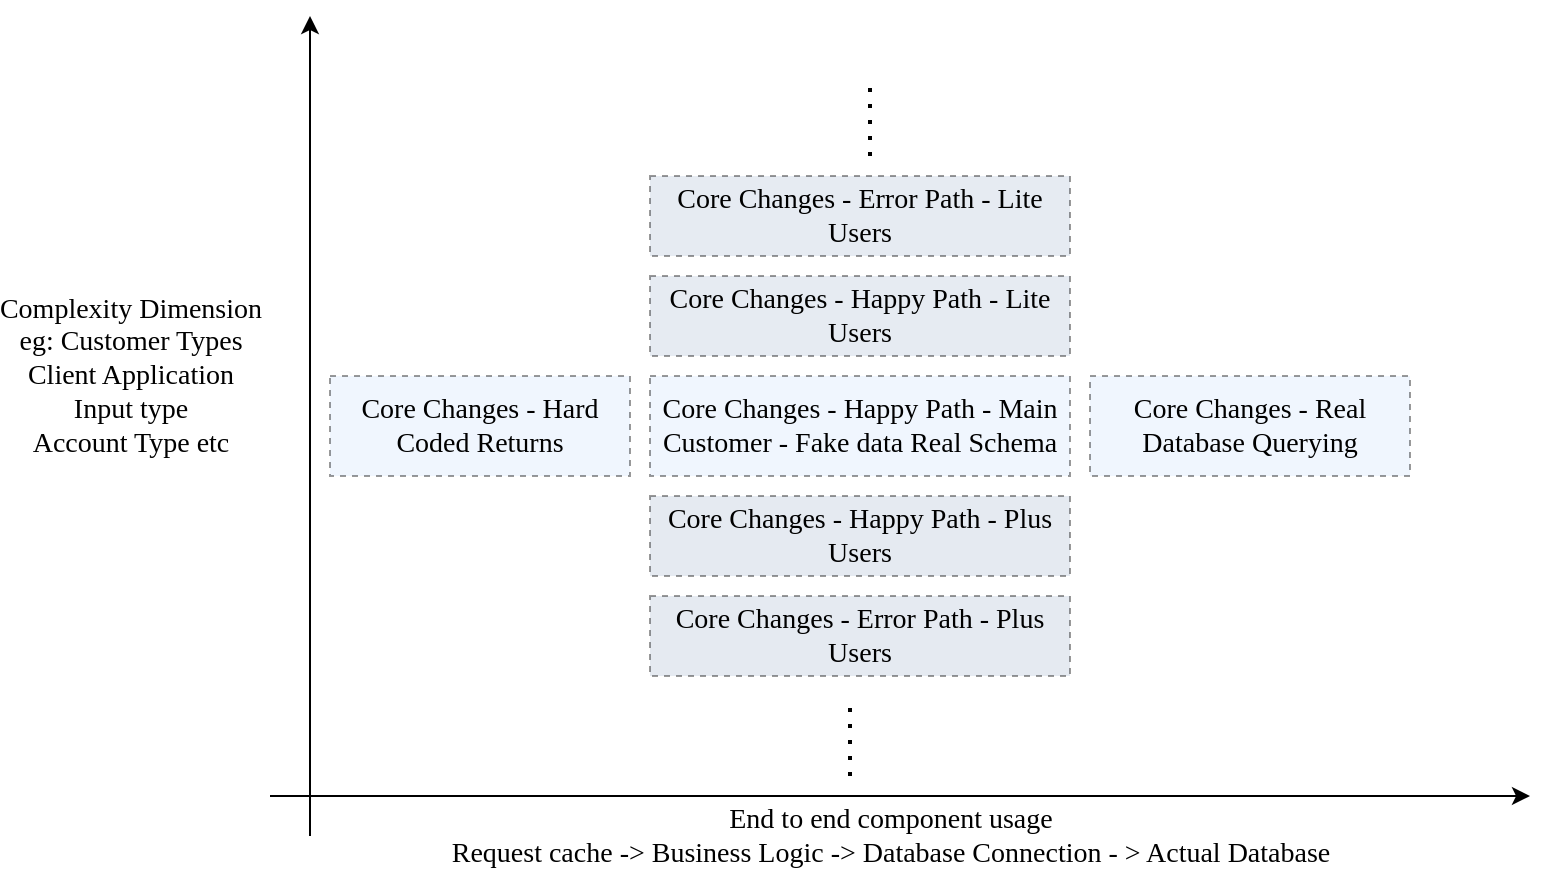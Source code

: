 <mxfile version="21.6.1" type="device">
  <diagram name="Page-1" id="R0ijcDK5WOpKtnAgS2-L">
    <mxGraphModel dx="2896" dy="878" grid="1" gridSize="10" guides="1" tooltips="1" connect="1" arrows="1" fold="1" page="1" pageScale="1" pageWidth="827" pageHeight="1169" math="0" shadow="0">
      <root>
        <mxCell id="0" />
        <mxCell id="1" parent="0" />
        <mxCell id="kBze4jwoGc-237wpM9LA-1" value="Core Changes - Happy Path - Main Customer - Fake data Real Schema" style="whiteSpace=wrap;html=1;fillColor=#dae8fc;strokeColor=default;opacity=40;fontSize=14;dashed=1;fontFamily=Verdana;" parent="1" vertex="1">
          <mxGeometry x="-500" y="200" width="210" height="50" as="geometry" />
        </mxCell>
        <mxCell id="kBze4jwoGc-237wpM9LA-2" value="" style="endArrow=classic;html=1;rounded=0;startArrow=none;startFill=0;endFill=1;fontSize=14;fontFamily=Verdana;" parent="1" edge="1">
          <mxGeometry width="50" height="50" relative="1" as="geometry">
            <mxPoint x="-670" y="430" as="sourcePoint" />
            <mxPoint x="-670" y="20" as="targetPoint" />
          </mxGeometry>
        </mxCell>
        <mxCell id="kBze4jwoGc-237wpM9LA-4" value="Complexity Dimension&lt;br style=&quot;font-size: 14px;&quot;&gt;eg: Customer Types&lt;br style=&quot;font-size: 14px;&quot;&gt;Client Application&lt;br style=&quot;font-size: 14px;&quot;&gt;Input type&lt;br style=&quot;font-size: 14px;&quot;&gt;Account Type etc" style="edgeLabel;html=1;align=center;verticalAlign=middle;resizable=0;points=[];labelBackgroundColor=none;fontSize=14;fontFamily=Verdana;" parent="kBze4jwoGc-237wpM9LA-2" vertex="1" connectable="0">
          <mxGeometry x="0.111" y="-4" relative="1" as="geometry">
            <mxPoint x="-94" y="-2" as="offset" />
          </mxGeometry>
        </mxCell>
        <mxCell id="kBze4jwoGc-237wpM9LA-3" value="" style="endArrow=classic;html=1;rounded=0;endFill=1;fontSize=14;fontFamily=Verdana;" parent="1" edge="1">
          <mxGeometry width="50" height="50" relative="1" as="geometry">
            <mxPoint x="-690" y="410" as="sourcePoint" />
            <mxPoint x="-60" y="410" as="targetPoint" />
          </mxGeometry>
        </mxCell>
        <mxCell id="VICXuckAdETk0HGFT0fn-8" value="End to end component usage&lt;br style=&quot;font-size: 14px;&quot;&gt;Request cache -&amp;gt; Business Logic -&amp;gt; Database Connection - &amp;gt; Actual Database" style="edgeLabel;html=1;align=center;verticalAlign=middle;resizable=0;points=[];labelBackgroundColor=none;fontSize=14;fontFamily=Verdana;" vertex="1" connectable="0" parent="kBze4jwoGc-237wpM9LA-3">
          <mxGeometry x="0.641" y="3" relative="1" as="geometry">
            <mxPoint x="-207" y="23" as="offset" />
          </mxGeometry>
        </mxCell>
        <mxCell id="kBze4jwoGc-237wpM9LA-6" value="Core Changes - Happy Path - Lite Users" style="whiteSpace=wrap;html=1;fillColor=#C0CCDE;strokeColor=default;opacity=40;fontSize=14;dashed=1;fontFamily=Verdana;" parent="1" vertex="1">
          <mxGeometry x="-500" y="150" width="210" height="40" as="geometry" />
        </mxCell>
        <mxCell id="VICXuckAdETk0HGFT0fn-1" value="Core Changes - Happy Path - Plus Users" style="whiteSpace=wrap;html=1;fillColor=#BECADB;strokeColor=default;opacity=40;fontSize=14;dashed=1;fontFamily=Verdana;" vertex="1" parent="1">
          <mxGeometry x="-500" y="260" width="210" height="40" as="geometry" />
        </mxCell>
        <mxCell id="VICXuckAdETk0HGFT0fn-2" value="Core Changes - Error Path - Lite Users" style="whiteSpace=wrap;html=1;fillColor=#C0CCDE;strokeColor=default;opacity=40;fontSize=14;dashed=1;fontFamily=Verdana;" vertex="1" parent="1">
          <mxGeometry x="-500" y="100" width="210" height="40" as="geometry" />
        </mxCell>
        <mxCell id="VICXuckAdETk0HGFT0fn-3" value="Core Changes - Error Path - Plus Users" style="whiteSpace=wrap;html=1;fillColor=#BECADB;strokeColor=default;opacity=40;fontSize=14;dashed=1;fontFamily=Verdana;" vertex="1" parent="1">
          <mxGeometry x="-500" y="310" width="210" height="40" as="geometry" />
        </mxCell>
        <mxCell id="VICXuckAdETk0HGFT0fn-4" value="" style="endArrow=none;dashed=1;html=1;dashPattern=1 3;strokeWidth=2;rounded=0;fontSize=14;fontFamily=Verdana;" edge="1" parent="1">
          <mxGeometry width="50" height="50" relative="1" as="geometry">
            <mxPoint x="-400" y="400" as="sourcePoint" />
            <mxPoint x="-400" y="360" as="targetPoint" />
          </mxGeometry>
        </mxCell>
        <mxCell id="VICXuckAdETk0HGFT0fn-5" value="" style="endArrow=none;dashed=1;html=1;dashPattern=1 3;strokeWidth=2;rounded=0;fontSize=14;fontFamily=Verdana;" edge="1" parent="1">
          <mxGeometry width="50" height="50" relative="1" as="geometry">
            <mxPoint x="-390" y="90" as="sourcePoint" />
            <mxPoint x="-390" y="50" as="targetPoint" />
          </mxGeometry>
        </mxCell>
        <mxCell id="VICXuckAdETk0HGFT0fn-6" value="Core Changes - Hard Coded Returns" style="whiteSpace=wrap;html=1;fillColor=#dae8fc;strokeColor=default;opacity=40;fontSize=14;dashed=1;fontFamily=Verdana;" vertex="1" parent="1">
          <mxGeometry x="-660" y="200" width="150" height="50" as="geometry" />
        </mxCell>
        <mxCell id="VICXuckAdETk0HGFT0fn-7" value="Core Changes - Real Database Querying" style="whiteSpace=wrap;html=1;fillColor=#dae8fc;strokeColor=default;opacity=40;fontSize=14;dashed=1;fontFamily=Verdana;" vertex="1" parent="1">
          <mxGeometry x="-280" y="200" width="160" height="50" as="geometry" />
        </mxCell>
      </root>
    </mxGraphModel>
  </diagram>
</mxfile>
